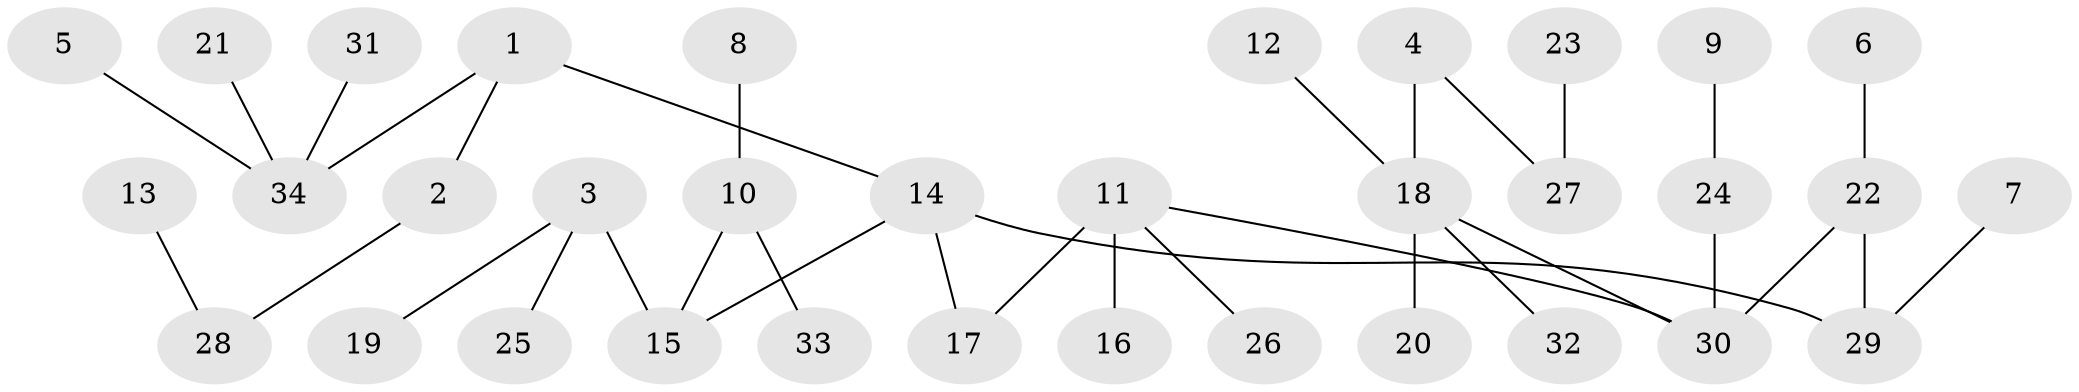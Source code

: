// original degree distribution, {6: 0.02702702702702703, 5: 0.036036036036036036, 4: 0.04504504504504504, 2: 0.24324324324324326, 3: 0.14414414414414414, 1: 0.4954954954954955, 7: 0.009009009009009009}
// Generated by graph-tools (version 1.1) at 2025/36/03/04/25 23:36:11]
// undirected, 34 vertices, 34 edges
graph export_dot {
  node [color=gray90,style=filled];
  1;
  2;
  3;
  4;
  5;
  6;
  7;
  8;
  9;
  10;
  11;
  12;
  13;
  14;
  15;
  16;
  17;
  18;
  19;
  20;
  21;
  22;
  23;
  24;
  25;
  26;
  27;
  28;
  29;
  30;
  31;
  32;
  33;
  34;
  1 -- 2 [weight=1.0];
  1 -- 14 [weight=1.0];
  1 -- 34 [weight=1.0];
  2 -- 28 [weight=1.0];
  3 -- 15 [weight=1.0];
  3 -- 19 [weight=1.0];
  3 -- 25 [weight=1.0];
  4 -- 18 [weight=1.0];
  4 -- 27 [weight=1.0];
  5 -- 34 [weight=1.0];
  6 -- 22 [weight=1.0];
  7 -- 29 [weight=1.0];
  8 -- 10 [weight=1.0];
  9 -- 24 [weight=1.0];
  10 -- 15 [weight=1.0];
  10 -- 33 [weight=1.0];
  11 -- 16 [weight=1.0];
  11 -- 17 [weight=1.0];
  11 -- 26 [weight=1.0];
  11 -- 30 [weight=1.0];
  12 -- 18 [weight=1.0];
  13 -- 28 [weight=1.0];
  14 -- 15 [weight=1.0];
  14 -- 17 [weight=1.0];
  14 -- 29 [weight=1.0];
  18 -- 20 [weight=1.0];
  18 -- 30 [weight=1.0];
  18 -- 32 [weight=1.0];
  21 -- 34 [weight=1.0];
  22 -- 29 [weight=1.0];
  22 -- 30 [weight=1.0];
  23 -- 27 [weight=1.0];
  24 -- 30 [weight=1.0];
  31 -- 34 [weight=1.0];
}
